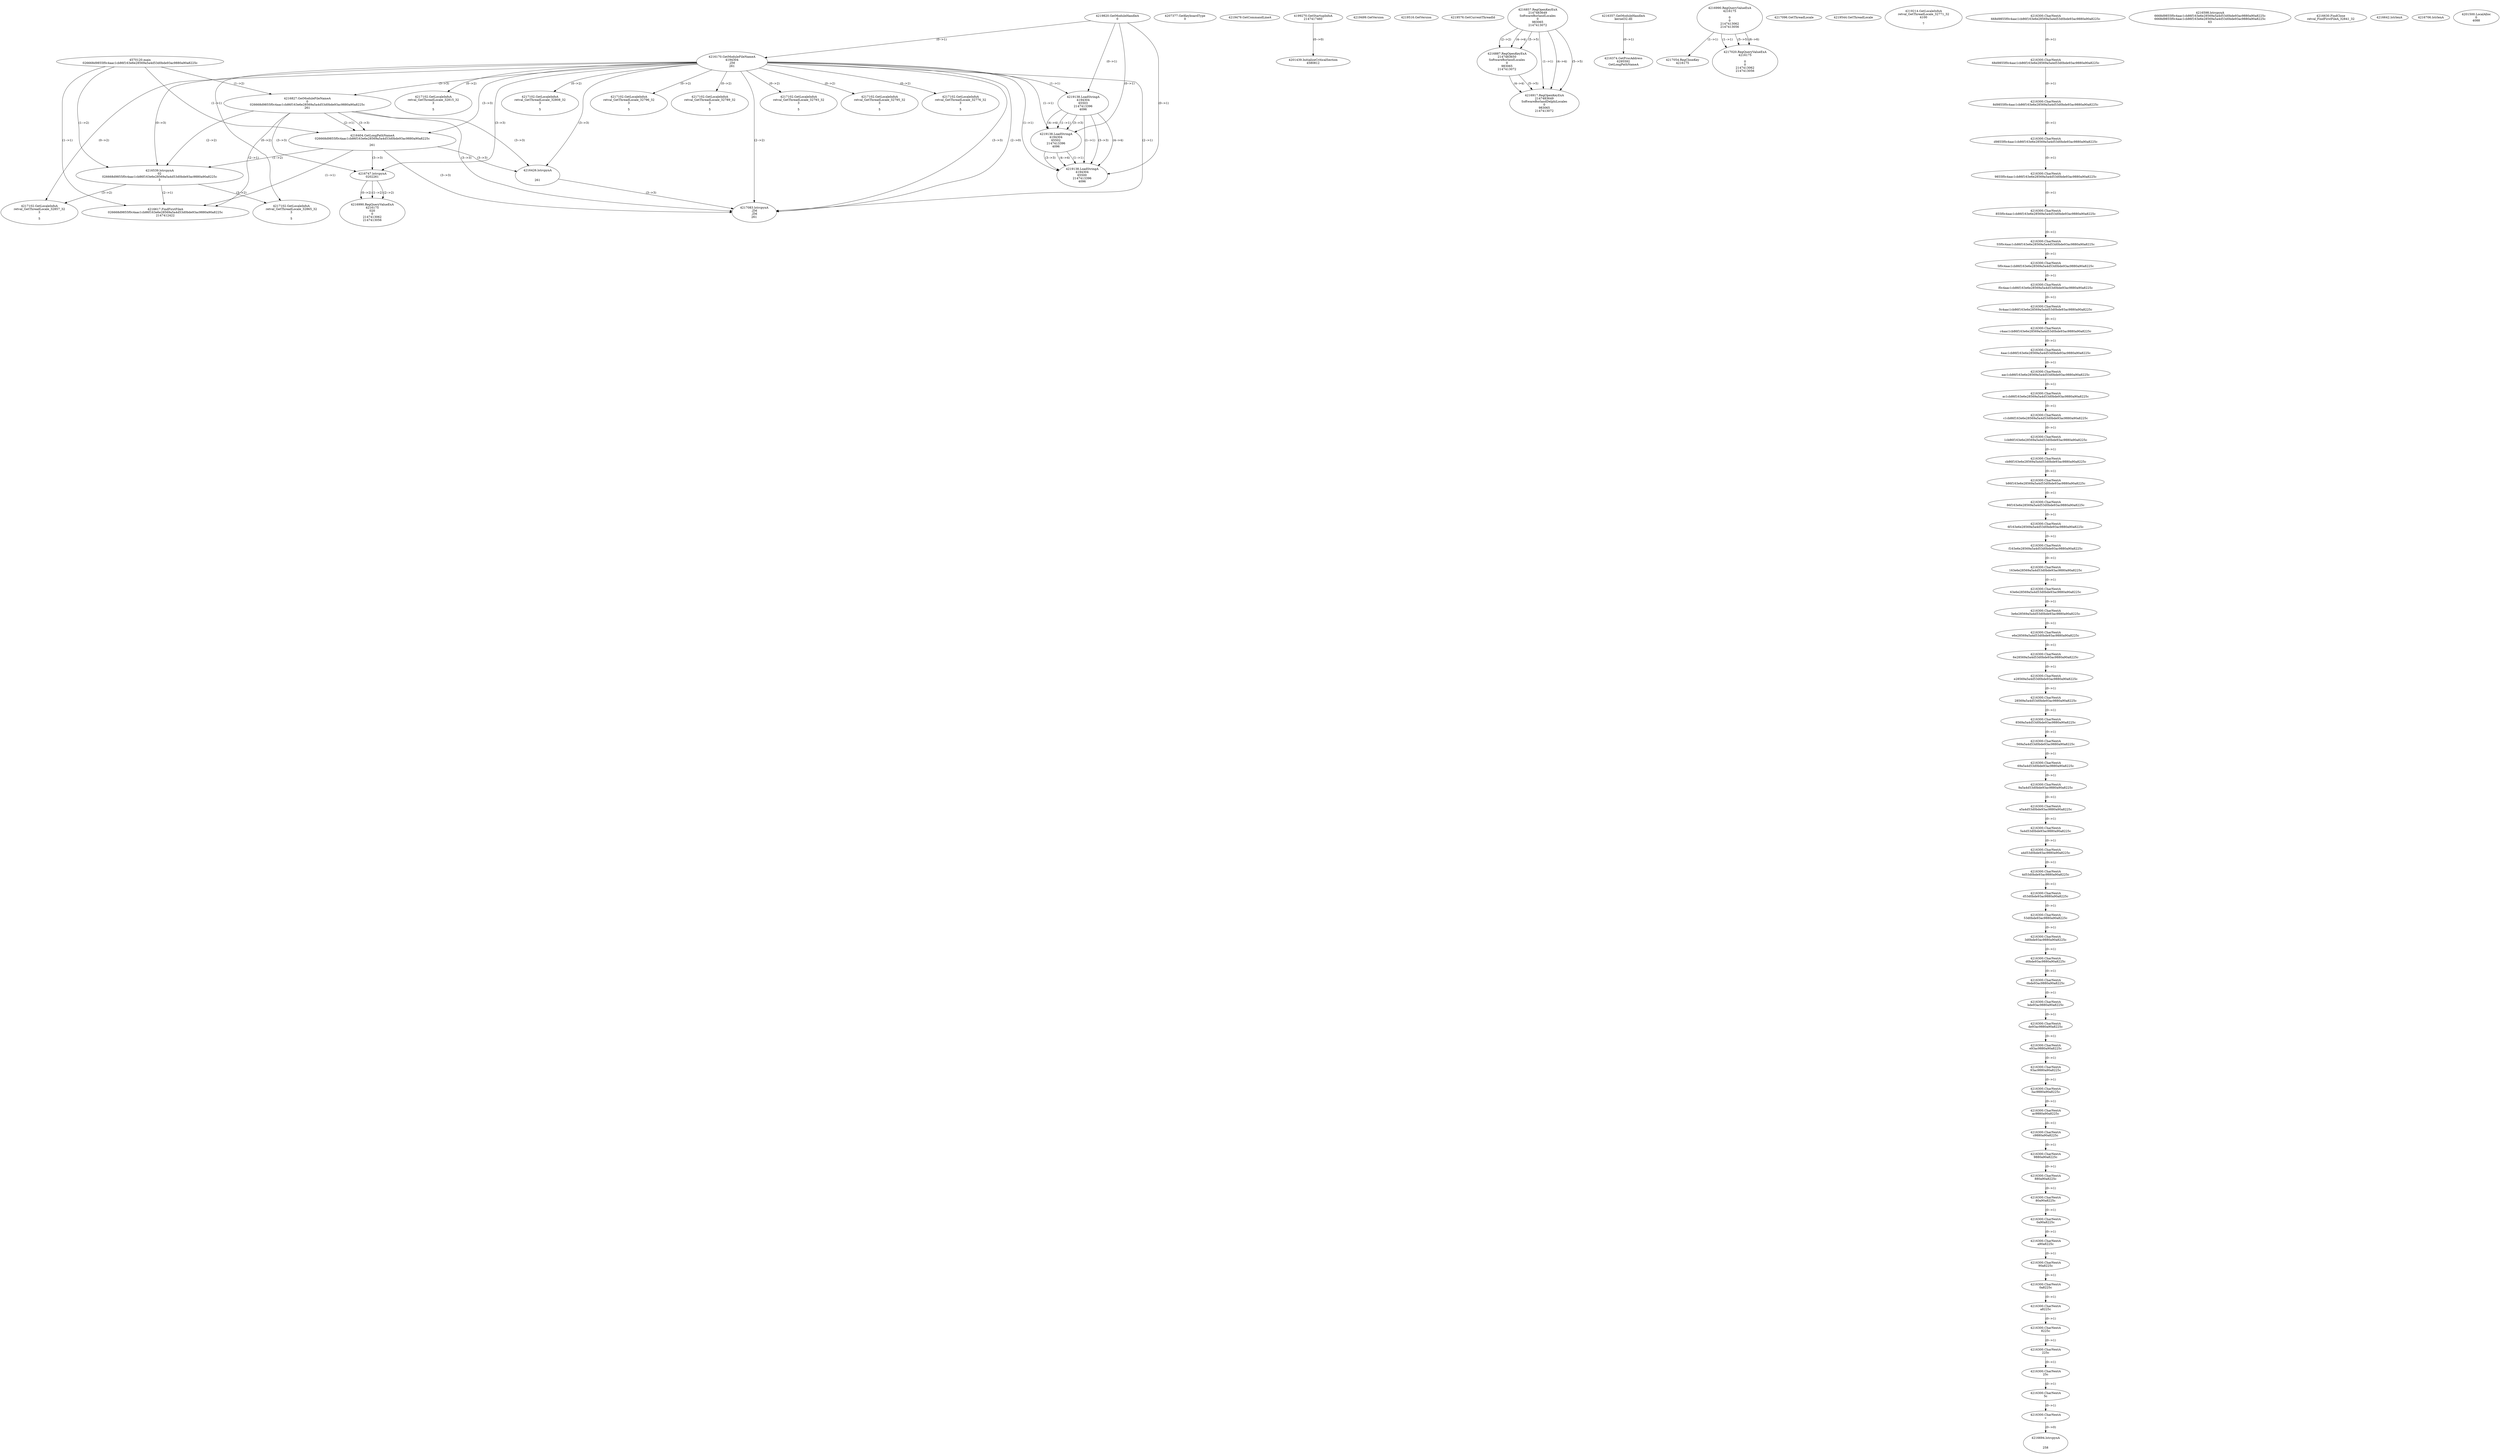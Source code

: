 // Global SCDG with merge call
digraph {
	0 [label="4570120.main
026668d9855f0c4aac1cb86f163e6e28569a5a4d53d0bde93ac9880a90a8225c"]
	1 [label="4219820.GetModuleHandleA
0"]
	2 [label="4207377.GetKeyboardType
0"]
	3 [label="4219479.GetCommandLineA
"]
	4 [label="4199270.GetStartupInfoA
2147417460"]
	5 [label="4219499.GetVersion
"]
	6 [label="4219516.GetVersion
"]
	7 [label="4219576.GetCurrentThreadId
"]
	8 [label="4216170.GetModuleFileNameA
4194304
.ZM
261"]
	1 -> 8 [label="(0-->1)"]
	9 [label="4216827.GetModuleFileNameA
0
026668d9855f0c4aac1cb86f163e6e28569a5a4d53d0bde93ac9880a90a8225c
261"]
	0 -> 9 [label="(1-->2)"]
	8 -> 9 [label="(3-->3)"]
	10 [label="4216857.RegOpenKeyExA
2147483649
Software\Borland\Locales
0
983065
2147413072"]
	11 [label="4216887.RegOpenKeyExA
2147483650
Software\Borland\Locales
0
983065
2147413072"]
	10 -> 11 [label="(2-->2)"]
	10 -> 11 [label="(4-->4)"]
	10 -> 11 [label="(5-->5)"]
	12 [label="4216917.RegOpenKeyExA
2147483649
Software\Borland\Delphi\Locales
0
983065
2147413072"]
	10 -> 12 [label="(1-->1)"]
	10 -> 12 [label="(4-->4)"]
	11 -> 12 [label="(4-->4)"]
	10 -> 12 [label="(5-->5)"]
	11 -> 12 [label="(5-->5)"]
	13 [label="4216357.GetModuleHandleA
kernel32.dll"]
	14 [label="4216374.GetProcAddress
6295592
GetLongPathNameA"]
	13 -> 14 [label="(0-->1)"]
	15 [label="4216404.GetLongPathNameA
026668d9855f0c4aac1cb86f163e6e28569a5a4d53d0bde93ac9880a90a8225c

261"]
	0 -> 15 [label="(1-->1)"]
	9 -> 15 [label="(2-->1)"]
	8 -> 15 [label="(3-->3)"]
	9 -> 15 [label="(3-->3)"]
	16 [label="4216426.lstrcpynA


261"]
	8 -> 16 [label="(3-->3)"]
	9 -> 16 [label="(3-->3)"]
	15 -> 16 [label="(3-->3)"]
	17 [label="4216990.RegQueryValueExA
4216175

0
0
2147413062
2147413056"]
	18 [label="4217054.RegCloseKey
4216175"]
	17 -> 18 [label="(1-->1)"]
	19 [label="4217083.lstrcpynA
.ZM
.ZM
261"]
	8 -> 19 [label="(2-->1)"]
	8 -> 19 [label="(2-->2)"]
	8 -> 19 [label="(3-->3)"]
	9 -> 19 [label="(3-->3)"]
	15 -> 19 [label="(3-->3)"]
	16 -> 19 [label="(3-->3)"]
	8 -> 19 [label="(2-->0)"]
	20 [label="4217096.GetThreadLocale
"]
	21 [label="4217102.GetLocaleInfoA
retval_GetThreadLocale_32815_32
3

5"]
	8 -> 21 [label="(0-->2)"]
	22 [label="4219138.LoadStringA
4194304
65503
2147413396
4096"]
	1 -> 22 [label="(0-->1)"]
	8 -> 22 [label="(1-->1)"]
	23 [label="4219138.LoadStringA
4194304
65502
2147413396
4096"]
	1 -> 23 [label="(0-->1)"]
	8 -> 23 [label="(1-->1)"]
	22 -> 23 [label="(1-->1)"]
	22 -> 23 [label="(3-->3)"]
	22 -> 23 [label="(4-->4)"]
	24 [label="4219544.GetThreadLocale
"]
	25 [label="4219214.GetLocaleInfoA
retval_GetThreadLocale_32771_32
4100

7"]
	26 [label="4216539.lstrcpynA
02
026668d9855f0c4aac1cb86f163e6e28569a5a4d53d0bde93ac9880a90a8225c
3"]
	0 -> 26 [label="(1-->2)"]
	9 -> 26 [label="(2-->2)"]
	15 -> 26 [label="(1-->2)"]
	8 -> 26 [label="(0-->3)"]
	27 [label="4216300.CharNextA
668d9855f0c4aac1cb86f163e6e28569a5a4d53d0bde93ac9880a90a8225c"]
	28 [label="4216300.CharNextA
68d9855f0c4aac1cb86f163e6e28569a5a4d53d0bde93ac9880a90a8225c"]
	27 -> 28 [label="(0-->1)"]
	29 [label="4216300.CharNextA
8d9855f0c4aac1cb86f163e6e28569a5a4d53d0bde93ac9880a90a8225c"]
	28 -> 29 [label="(0-->1)"]
	30 [label="4216300.CharNextA
d9855f0c4aac1cb86f163e6e28569a5a4d53d0bde93ac9880a90a8225c"]
	29 -> 30 [label="(0-->1)"]
	31 [label="4216300.CharNextA
9855f0c4aac1cb86f163e6e28569a5a4d53d0bde93ac9880a90a8225c"]
	30 -> 31 [label="(0-->1)"]
	32 [label="4216300.CharNextA
855f0c4aac1cb86f163e6e28569a5a4d53d0bde93ac9880a90a8225c"]
	31 -> 32 [label="(0-->1)"]
	33 [label="4216300.CharNextA
55f0c4aac1cb86f163e6e28569a5a4d53d0bde93ac9880a90a8225c"]
	32 -> 33 [label="(0-->1)"]
	34 [label="4216300.CharNextA
5f0c4aac1cb86f163e6e28569a5a4d53d0bde93ac9880a90a8225c"]
	33 -> 34 [label="(0-->1)"]
	35 [label="4216300.CharNextA
f0c4aac1cb86f163e6e28569a5a4d53d0bde93ac9880a90a8225c"]
	34 -> 35 [label="(0-->1)"]
	36 [label="4216300.CharNextA
0c4aac1cb86f163e6e28569a5a4d53d0bde93ac9880a90a8225c"]
	35 -> 36 [label="(0-->1)"]
	37 [label="4216300.CharNextA
c4aac1cb86f163e6e28569a5a4d53d0bde93ac9880a90a8225c"]
	36 -> 37 [label="(0-->1)"]
	38 [label="4216300.CharNextA
4aac1cb86f163e6e28569a5a4d53d0bde93ac9880a90a8225c"]
	37 -> 38 [label="(0-->1)"]
	39 [label="4216300.CharNextA
aac1cb86f163e6e28569a5a4d53d0bde93ac9880a90a8225c"]
	38 -> 39 [label="(0-->1)"]
	40 [label="4216300.CharNextA
ac1cb86f163e6e28569a5a4d53d0bde93ac9880a90a8225c"]
	39 -> 40 [label="(0-->1)"]
	41 [label="4216300.CharNextA
c1cb86f163e6e28569a5a4d53d0bde93ac9880a90a8225c"]
	40 -> 41 [label="(0-->1)"]
	42 [label="4216300.CharNextA
1cb86f163e6e28569a5a4d53d0bde93ac9880a90a8225c"]
	41 -> 42 [label="(0-->1)"]
	43 [label="4216300.CharNextA
cb86f163e6e28569a5a4d53d0bde93ac9880a90a8225c"]
	42 -> 43 [label="(0-->1)"]
	44 [label="4216300.CharNextA
b86f163e6e28569a5a4d53d0bde93ac9880a90a8225c"]
	43 -> 44 [label="(0-->1)"]
	45 [label="4216300.CharNextA
86f163e6e28569a5a4d53d0bde93ac9880a90a8225c"]
	44 -> 45 [label="(0-->1)"]
	46 [label="4216300.CharNextA
6f163e6e28569a5a4d53d0bde93ac9880a90a8225c"]
	45 -> 46 [label="(0-->1)"]
	47 [label="4216300.CharNextA
f163e6e28569a5a4d53d0bde93ac9880a90a8225c"]
	46 -> 47 [label="(0-->1)"]
	48 [label="4216300.CharNextA
163e6e28569a5a4d53d0bde93ac9880a90a8225c"]
	47 -> 48 [label="(0-->1)"]
	49 [label="4216300.CharNextA
63e6e28569a5a4d53d0bde93ac9880a90a8225c"]
	48 -> 49 [label="(0-->1)"]
	50 [label="4216300.CharNextA
3e6e28569a5a4d53d0bde93ac9880a90a8225c"]
	49 -> 50 [label="(0-->1)"]
	51 [label="4216300.CharNextA
e6e28569a5a4d53d0bde93ac9880a90a8225c"]
	50 -> 51 [label="(0-->1)"]
	52 [label="4216300.CharNextA
6e28569a5a4d53d0bde93ac9880a90a8225c"]
	51 -> 52 [label="(0-->1)"]
	53 [label="4216300.CharNextA
e28569a5a4d53d0bde93ac9880a90a8225c"]
	52 -> 53 [label="(0-->1)"]
	54 [label="4216300.CharNextA
28569a5a4d53d0bde93ac9880a90a8225c"]
	53 -> 54 [label="(0-->1)"]
	55 [label="4216300.CharNextA
8569a5a4d53d0bde93ac9880a90a8225c"]
	54 -> 55 [label="(0-->1)"]
	56 [label="4216300.CharNextA
569a5a4d53d0bde93ac9880a90a8225c"]
	55 -> 56 [label="(0-->1)"]
	57 [label="4216300.CharNextA
69a5a4d53d0bde93ac9880a90a8225c"]
	56 -> 57 [label="(0-->1)"]
	58 [label="4216300.CharNextA
9a5a4d53d0bde93ac9880a90a8225c"]
	57 -> 58 [label="(0-->1)"]
	59 [label="4216300.CharNextA
a5a4d53d0bde93ac9880a90a8225c"]
	58 -> 59 [label="(0-->1)"]
	60 [label="4216300.CharNextA
5a4d53d0bde93ac9880a90a8225c"]
	59 -> 60 [label="(0-->1)"]
	61 [label="4216300.CharNextA
a4d53d0bde93ac9880a90a8225c"]
	60 -> 61 [label="(0-->1)"]
	62 [label="4216300.CharNextA
4d53d0bde93ac9880a90a8225c"]
	61 -> 62 [label="(0-->1)"]
	63 [label="4216300.CharNextA
d53d0bde93ac9880a90a8225c"]
	62 -> 63 [label="(0-->1)"]
	64 [label="4216300.CharNextA
53d0bde93ac9880a90a8225c"]
	63 -> 64 [label="(0-->1)"]
	65 [label="4216300.CharNextA
3d0bde93ac9880a90a8225c"]
	64 -> 65 [label="(0-->1)"]
	66 [label="4216300.CharNextA
d0bde93ac9880a90a8225c"]
	65 -> 66 [label="(0-->1)"]
	67 [label="4216300.CharNextA
0bde93ac9880a90a8225c"]
	66 -> 67 [label="(0-->1)"]
	68 [label="4216300.CharNextA
bde93ac9880a90a8225c"]
	67 -> 68 [label="(0-->1)"]
	69 [label="4216300.CharNextA
de93ac9880a90a8225c"]
	68 -> 69 [label="(0-->1)"]
	70 [label="4216300.CharNextA
e93ac9880a90a8225c"]
	69 -> 70 [label="(0-->1)"]
	71 [label="4216300.CharNextA
93ac9880a90a8225c"]
	70 -> 71 [label="(0-->1)"]
	72 [label="4216300.CharNextA
3ac9880a90a8225c"]
	71 -> 72 [label="(0-->1)"]
	73 [label="4216300.CharNextA
ac9880a90a8225c"]
	72 -> 73 [label="(0-->1)"]
	74 [label="4216300.CharNextA
c9880a90a8225c"]
	73 -> 74 [label="(0-->1)"]
	75 [label="4216300.CharNextA
9880a90a8225c"]
	74 -> 75 [label="(0-->1)"]
	76 [label="4216300.CharNextA
880a90a8225c"]
	75 -> 76 [label="(0-->1)"]
	77 [label="4216300.CharNextA
80a90a8225c"]
	76 -> 77 [label="(0-->1)"]
	78 [label="4216300.CharNextA
0a90a8225c"]
	77 -> 78 [label="(0-->1)"]
	79 [label="4216300.CharNextA
a90a8225c"]
	78 -> 79 [label="(0-->1)"]
	80 [label="4216300.CharNextA
90a8225c"]
	79 -> 80 [label="(0-->1)"]
	81 [label="4216300.CharNextA
0a8225c"]
	80 -> 81 [label="(0-->1)"]
	82 [label="4216300.CharNextA
a8225c"]
	81 -> 82 [label="(0-->1)"]
	83 [label="4216300.CharNextA
8225c"]
	82 -> 83 [label="(0-->1)"]
	84 [label="4216300.CharNextA
225c"]
	83 -> 84 [label="(0-->1)"]
	85 [label="4216300.CharNextA
25c"]
	84 -> 85 [label="(0-->1)"]
	86 [label="4216300.CharNextA
5c"]
	85 -> 86 [label="(0-->1)"]
	87 [label="4216300.CharNextA
c"]
	86 -> 87 [label="(0-->1)"]
	88 [label="4216598.lstrcpynA
6668d9855f0c4aac1cb86f163e6e28569a5a4d53d0bde93ac9880a90a8225c
6668d9855f0c4aac1cb86f163e6e28569a5a4d53d0bde93ac9880a90a8225c
63"]
	89 [label="4216617.FindFirstFileA
026668d9855f0c4aac1cb86f163e6e28569a5a4d53d0bde93ac9880a90a8225c
2147412422"]
	0 -> 89 [label="(1-->1)"]
	9 -> 89 [label="(2-->1)"]
	15 -> 89 [label="(1-->1)"]
	26 -> 89 [label="(2-->1)"]
	90 [label="4216630.FindClose
retval_FindFirstFileA_32841_32"]
	91 [label="4216642.lstrlenA
"]
	92 [label="4216694.lstrcpynA


258"]
	87 -> 92 [label="(0-->0)"]
	93 [label="4216706.lstrlenA
"]
	94 [label="4216747.lstrcpynA
02\
02\
261"]
	8 -> 94 [label="(3-->3)"]
	9 -> 94 [label="(3-->3)"]
	15 -> 94 [label="(3-->3)"]
	95 [label="4216990.RegQueryValueExA
4216175
02\
0
0
2147413062
2147413056"]
	94 -> 95 [label="(1-->2)"]
	94 -> 95 [label="(2-->2)"]
	94 -> 95 [label="(0-->2)"]
	96 [label="4217102.GetLocaleInfoA
retval_GetThreadLocale_32857_32
3

5"]
	8 -> 96 [label="(0-->2)"]
	26 -> 96 [label="(3-->2)"]
	97 [label="4219138.LoadStringA
4194304
65500
2147413396
4096"]
	1 -> 97 [label="(0-->1)"]
	8 -> 97 [label="(1-->1)"]
	22 -> 97 [label="(1-->1)"]
	23 -> 97 [label="(1-->1)"]
	22 -> 97 [label="(3-->3)"]
	23 -> 97 [label="(3-->3)"]
	22 -> 97 [label="(4-->4)"]
	23 -> 97 [label="(4-->4)"]
	98 [label="4201439.InitializeCriticalSection
4580812"]
	4 -> 98 [label="(0-->0)"]
	99 [label="4201500.LocalAlloc
0
4088"]
	100 [label="4217020.RegQueryValueExA
4216175

0
0
2147413062
2147413056"]
	17 -> 100 [label="(1-->1)"]
	17 -> 100 [label="(5-->5)"]
	17 -> 100 [label="(6-->6)"]
	101 [label="4217102.GetLocaleInfoA
retval_GetThreadLocale_32808_32
3

5"]
	8 -> 101 [label="(0-->2)"]
	102 [label="4217102.GetLocaleInfoA
retval_GetThreadLocale_32865_32
3

5"]
	8 -> 102 [label="(0-->2)"]
	26 -> 102 [label="(3-->2)"]
	103 [label="4217102.GetLocaleInfoA
retval_GetThreadLocale_32796_32
3

5"]
	8 -> 103 [label="(0-->2)"]
	104 [label="4217102.GetLocaleInfoA
retval_GetThreadLocale_32789_32
3

5"]
	8 -> 104 [label="(0-->2)"]
	105 [label="4217102.GetLocaleInfoA
retval_GetThreadLocale_32793_32
3

5"]
	8 -> 105 [label="(0-->2)"]
	106 [label="4217102.GetLocaleInfoA
retval_GetThreadLocale_32795_32
3

5"]
	8 -> 106 [label="(0-->2)"]
	107 [label="4217102.GetLocaleInfoA
retval_GetThreadLocale_32776_32
3

5"]
	8 -> 107 [label="(0-->2)"]
}
